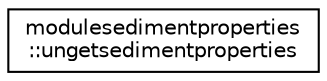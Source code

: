 digraph "Graphical Class Hierarchy"
{
 // LATEX_PDF_SIZE
  edge [fontname="Helvetica",fontsize="10",labelfontname="Helvetica",labelfontsize="10"];
  node [fontname="Helvetica",fontsize="10",shape=record];
  rankdir="LR";
  Node0 [label="modulesedimentproperties\l::ungetsedimentproperties",height=0.2,width=0.4,color="black", fillcolor="white", style="filled",URL="$interfacemodulesedimentproperties_1_1ungetsedimentproperties.html",tooltip=" "];
}
